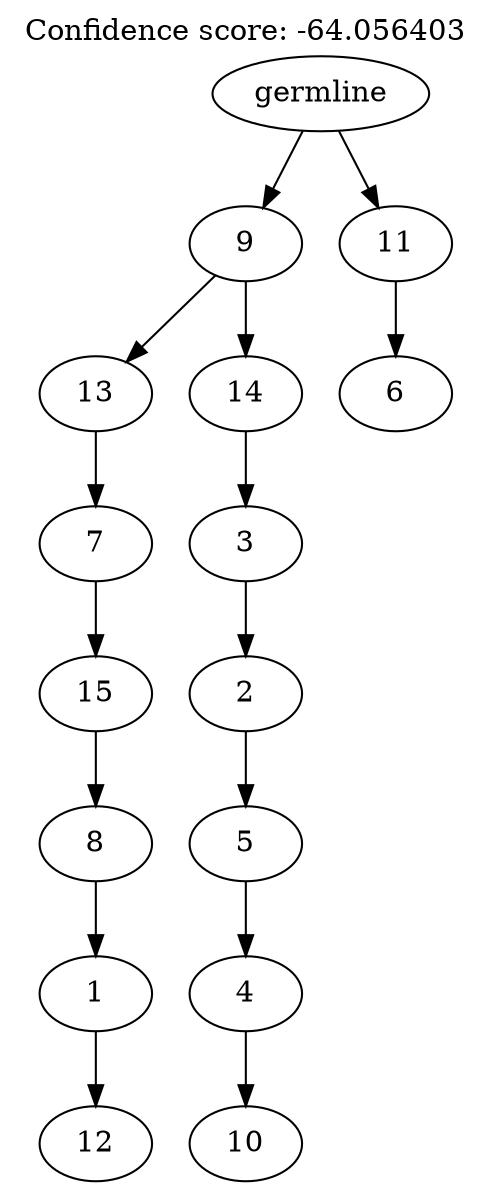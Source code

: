 digraph g {
	"14" -> "15";
	"15" [label="12"];
	"13" -> "14";
	"14" [label="1"];
	"12" -> "13";
	"13" [label="8"];
	"11" -> "12";
	"12" [label="15"];
	"10" -> "11";
	"11" [label="7"];
	"8" -> "9";
	"9" [label="10"];
	"7" -> "8";
	"8" [label="4"];
	"6" -> "7";
	"7" [label="5"];
	"5" -> "6";
	"6" [label="2"];
	"4" -> "5";
	"5" [label="3"];
	"3" -> "4";
	"4" [label="14"];
	"3" -> "10";
	"10" [label="13"];
	"1" -> "2";
	"2" [label="6"];
	"0" -> "1";
	"1" [label="11"];
	"0" -> "3";
	"3" [label="9"];
	"0" [label="germline"];
	labelloc="t";
	label="Confidence score: -64.056403";
}
